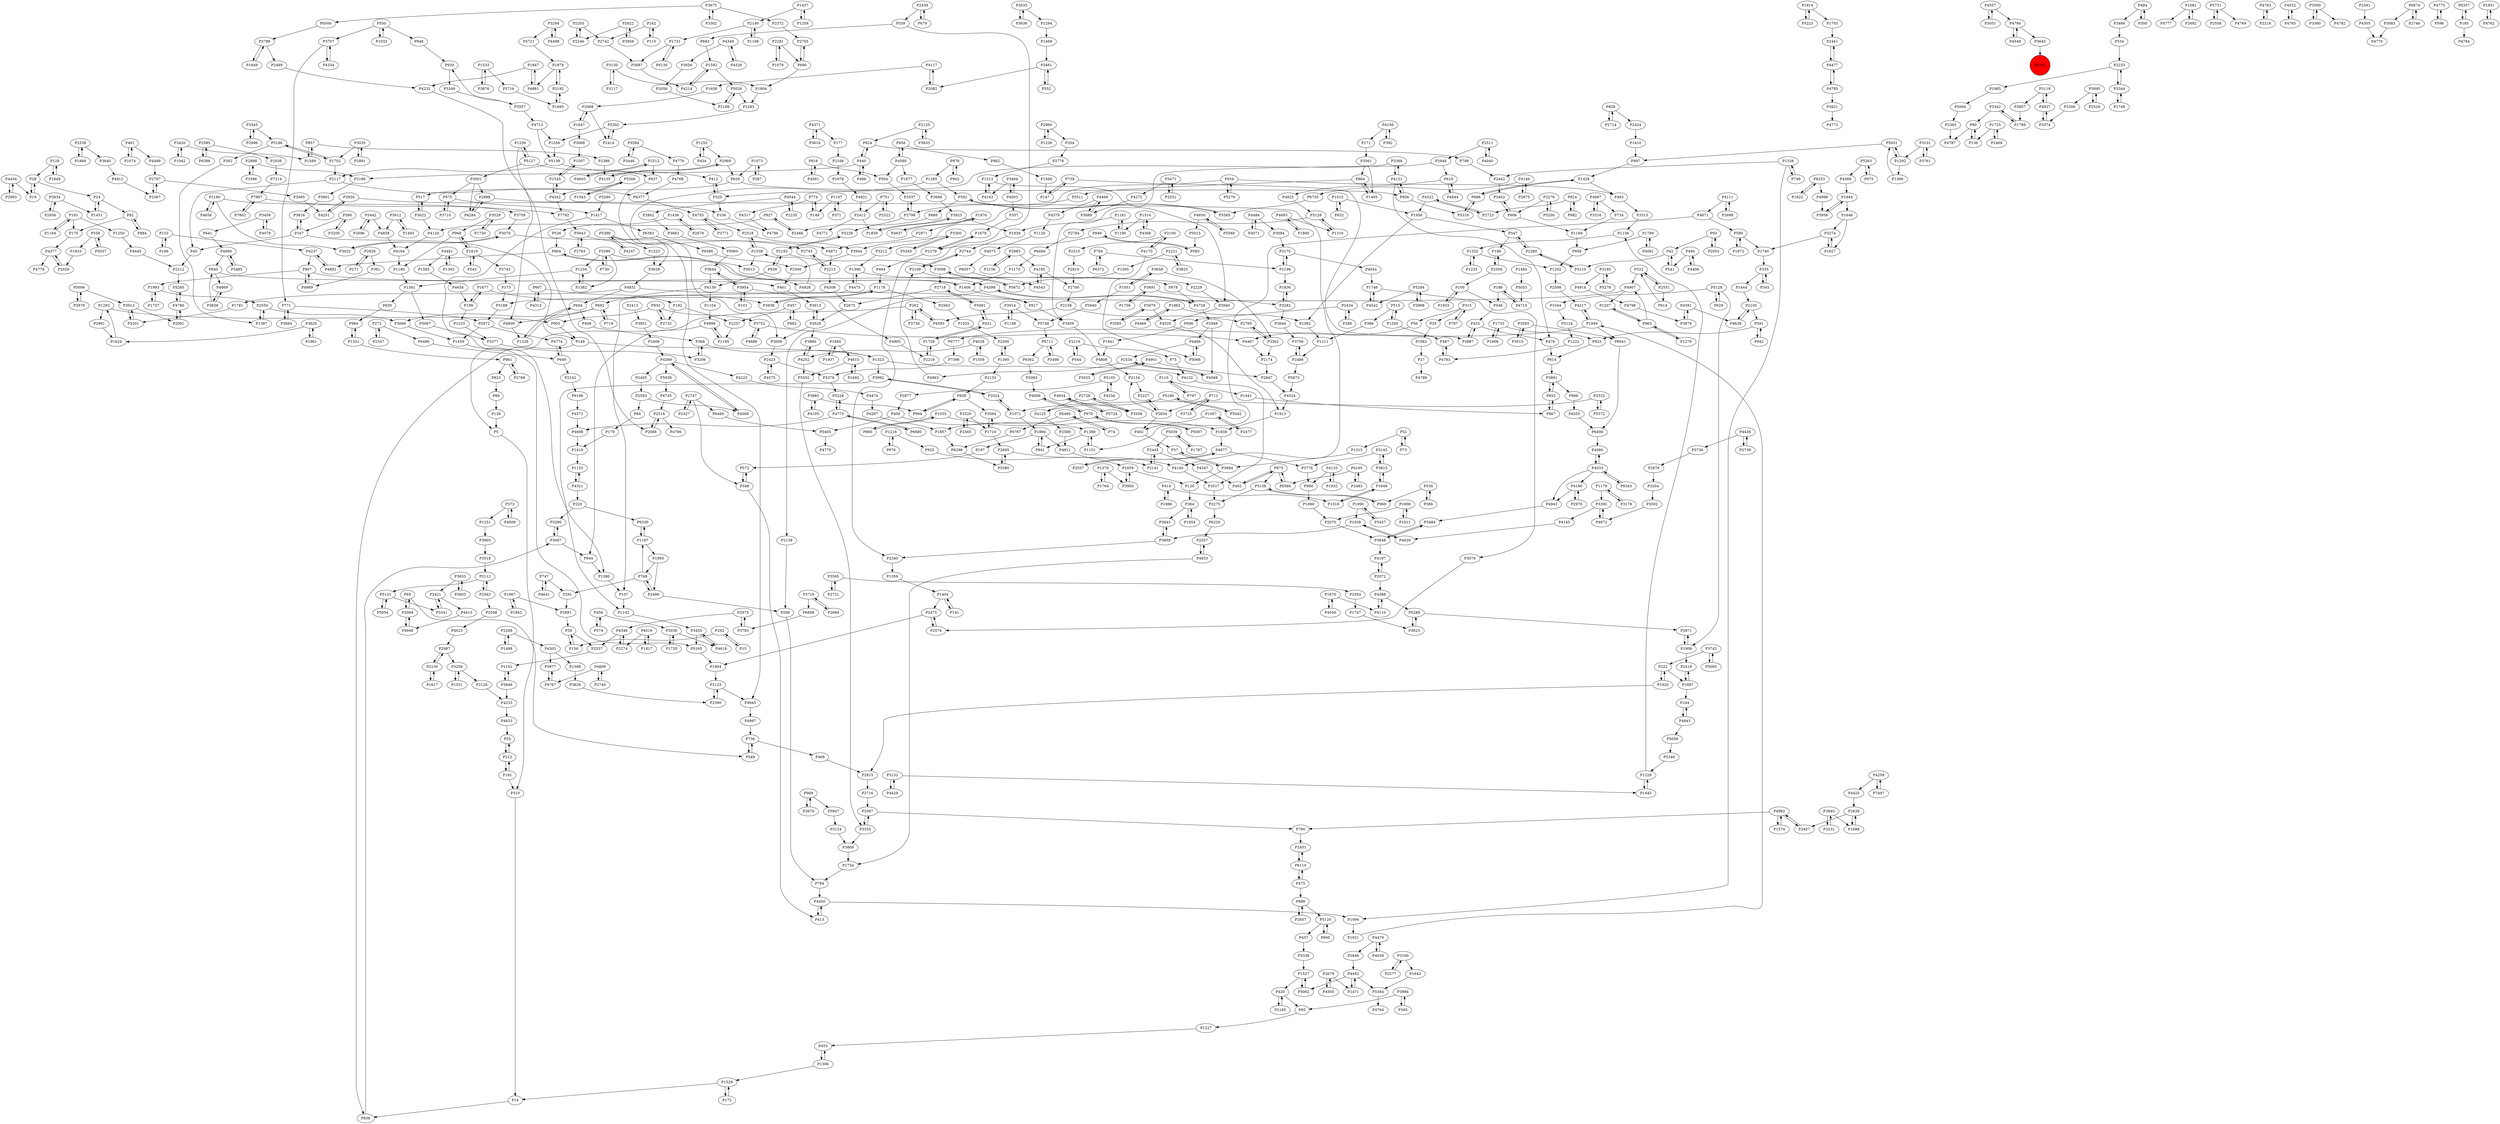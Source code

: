 digraph {
	P1428 -> P493
	P3878 -> P5006
	P4445 -> P2212
	P2442 -> P3402
	P2441 -> P4477
	P28 -> P19
	P4877 -> P2037
	P2072 -> P4197
	P2358 -> P100
	P3977 -> P4767
	P3761 -> P3101
	P1007 -> P2477
	P4067 -> P734
	P4143 -> P1313
	P3645 -> P4761
	P3992 -> P2024
	P2961 -> P1624
	P1559 -> P4028
	P504 -> P3337
	P89 -> P126
	P4466 -> P5066
	P5568 -> P4650
	P1223 -> P3629
	P1007 -> P402
	P839 -> P994
	P1376 -> P1764
	P4033 -> P4180
	P4197 -> P2072
	P2002 -> P4872
	P1252 -> P434
	P14 -> P838
	P768 -> P1197
	P4020 -> P1913
	P1436 -> P526
	P5405 -> P4779
	P2728 -> P4125
	P3648 -> P4197
	P4140 -> P3517
	P4871 -> P2215
	P2219 -> P544
	P4544 -> P2802
	P2930 -> P336
	P2108 -> P4399
	P481 -> P1074
	P3302 -> P3675
	P3913 -> P3201
	P534 -> P2233
	P1894 -> P197
	P335 -> P1444
	P1993 -> P1757
	P35 -> P1082
	P3464 -> P4003
	P1731 -> P6130
	P1809 -> P2418
	P420 -> P2165
	P2993 -> P4454
	P5087 -> P970
	P1404 -> P141
	P4715 -> P188
	P3719 -> P2669
	P4785 -> P3821
	P4117 -> P1658
	P1897 -> P2418
	P898 -> P2657
	P6298 -> P3380
	P1877 -> P3688
	P827 -> P2466
	P2551 -> P914
	P2423 -> P5376
	P2888 -> P6284
	P4755 -> P3771
	P1498 -> P2268
	P1878 -> P2192
	P400 -> P5405
	P3274 -> P1627
	P4349 -> P4326
	P768 -> P2499
	P686 -> P5316
	P1710 -> P2695
	P5131 -> P5054
	P4548 -> P4794
	P4997 -> P736
	P4637 -> P1976
	P4237 -> P907
	P4347 -> P462
	P4575 -> P2423
	P1622 -> P6253
	P1734 -> P784
	P1256 -> P4609
	P5716 -> P1695
	P220 -> P3290
	P4798 -> P3879
	P4251 -> P2930
	P390 -> P167
	P2934 -> P1451
	P857 -> P2386
	P149 -> P774
	P320 -> P336
	P592 -> P669
	P100 -> P1933
	P626 -> P956
	P2565 -> P2520
	P4481 -> P1585
	P2268 -> P1498
	P2340 -> P1359
	P2280 -> P547
	P3442 -> P4858
	P4474 -> P4207
	P1259 -> P1437
	P4943 -> P3484
	P272 -> P6486
	P1725 -> P136
	P4524 -> P1913
	P3742 -> P5093
	P6586 -> P2500
	P949 -> P1279
	P583 -> P949
	P167 -> P40
	P2445 -> P2141
	P1316 -> P3128
	P3051 -> P4557
	P630 -> P984
	P3455 -> P5165
	P6130 -> P1731
	P1857 -> P6298
	P2520 -> P2565
	P3688 -> P3923
	P4492 -> P1471
	P3390 -> P5013
	P3251 -> P3471
	P574 -> P456
	P774 -> P4317
	P1659 -> P3900
	P3938 -> P1178
	P4773 -> P5228
	P541 -> P42
	P487 -> P4783
	P2551 -> P522
	P1081 -> P4777
	P1234 -> P1382
	P1222 -> P4783
	P302 -> P1387
	P930 -> P3349
	P15 -> P292
	P3984 -> P365
	P3124 -> P3800
	P4016 -> P2274
	P2123 -> P2390
	P469 -> P2815
	P1417 -> P1380
	P5066 -> P4466
	P3393 -> P1747
	P1627 -> P3274
	P1382 -> P1234
	P6220 -> P2357
	P5059 -> P5346
	P924 -> P982
	P5552 -> P3355
	P768 -> P291
	P484 -> P300
	P1405 -> P864
	P522 -> P4907
	P771 -> P2972
	P1292 -> P1390
	P90 -> P136
	P580 -> P1972
	P2424 -> P1410
	P288 -> P2434
	P712 -> P3725
	P390 -> P3200
	P7214 -> P7997
	P970 -> P4006
	P1107 -> P371
	P291 -> P2681
	P2747 -> P6460
	P4388 -> P4110
	P3001 -> P6284
	P1617 -> P2130
	P2469 -> P1725
	P4755 -> P2518
	P1094 -> P1921
	P1390 -> P5051
	P3044 -> P3756
	P5105 -> P4256
	P3001 -> P2888
	P5015 -> P583
	P1178 -> P2563
	P4185 -> P2700
	P515 -> P1200
	P82 -> P170
	P624 -> P440
	P924 -> P2723
	P2747 -> P348
	P958 -> P1202
	P4572 -> P4698
	P2105 -> P591
	P4170 -> P5066
	P366 -> P530
	P1533 -> P5716
	P191 -> P1250
	P2875 -> P4146
	P5064 -> P2363
	P153 -> P166
	P2451 -> P6110
	P4346 -> P2537
	P3710 -> P975
	P4945 -> P4997
	P1985 -> P5064
	P1895 -> P4693
	P909 -> P2670
	P2654 -> P2227
	P3035 -> P2891
	P3098 -> P2718
	P695 -> P5120
	P4892 -> P4237
	P335 -> P345
	P7997 -> P7792
	P1073 -> P287
	P3833 -> P2120
	P4557 -> P4794
	P3594 -> P4776
	P3471 -> P4272
	P616 -> P4825
	P5731 -> P2558
	P2215 -> P4308
	P5 -> P310
	P4003 -> P357
	P3821 -> P4772
	P1847 -> P4881
	P4774 -> P649
	P3771 -> P4755
	P3798 -> P1649
	P3840 -> P3231
	P2718 -> P2675
	P2130 -> P2987
	P2216 -> P1729
	P197 -> P572
	P1990 -> P1038
	P3256 -> P1551
	P1082 -> P27
	P4763 -> P2218
	P690 -> P1804
	P2972 -> P1459
	P1015 -> P1956
	P4146 -> P2875
	P1649 -> P3798
	P1949 -> P6041
	P7997 -> P7802
	P95 -> P1227
	P3859 -> P2340
	P1659 -> P120
	P4580 -> P1877
	P4391 -> P3879
	P3022 -> P517
	P1949 -> P6777
	P4522 -> P4765
	P2439 -> P679
	P1170 -> P1408
	P1035 -> P860
	P3653 -> P2421
	P2522 -> P751
	P4877 -> P3776
	P3725 -> P712
	P892 -> P457
	P4222 -> P4474
	P1595 -> P5672
	P2558 -> P5731
	P1677 -> P199
	P3752 -> P4467
	P6330 -> P1197
	P968 -> P1180
	P402 -> P57
	P3420 -> P1589
	P1545 -> P4342
	P1226 -> P604
	P4321 -> P220
	P683 -> P1592
	P1408 -> P904
	P4091 -> P1799
	P6480 -> P74
	P790 -> P2451
	P1313 -> P4143
	P3485 -> P4900
	P2744 -> P2108
	P3342 -> P90
	P2698 -> P4111
	P526 -> P904
	P494 -> P4408
	P7396 -> P5376
	P3743 -> P173
	P2205 -> P2742
	P5289 -> P3971
	P3838 -> P4869
	P4326 -> P4349
	P5200 -> P3276
	P3707 -> P4334
	P4780 -> P2091
	P546 -> P433
	P2174 -> P2847
	P878 -> P4729
	P2888 -> P4140
	P692 -> P719
	P686 -> P1428
	P1624 -> P1293
	P948 -> P930
	P591 -> P942
	P5285 -> P4780
	P6711 -> P3498
	P167 -> P3816
	P1313 -> P3940
	P4794 -> P4548
	P1538 -> P5013
	P2218 -> P4763
	P1169 -> P958
	P4322 -> P1956
	P220 -> P6330
	P5565 -> P592
	P1878 -> P4881
	P1408 -> P817
	P5165 -> P1904
	P1285 -> P3009
	P4468 -> P3889
	P2550 -> P3066
	P2716 -> P3367
	P40 -> P2212
	P1592 -> P5026
	P110 -> P797
	P24 -> P1451
	P1799 -> P4091
	P5093 -> P3742
	P3561 -> P864
	P2414 -> P5303
	P4721 -> P1878
	P4023 -> P2987
	P5180 -> P4125
	P3160 -> P1643
	P3368 -> P4121
	P4927 -> P3118
	P1976 -> P4637
	P433 -> P479
	P2585 -> P6386
	P2520 -> P1710
	P3500 -> P3360
	P3374 -> P4927
	P4121 -> P3368
	P4121 -> P956
	P3900 -> P1659
	P6480 -> P6787
	P440 -> P2186
	P988 -> P4555
	P1331 -> P984
	P73 -> P52
	P5091 -> P431
	P3392 -> P4145
	P3128 -> P2784
	P4006 -> P970
	P2407 -> P4982
	P3895 -> P2529
	P272 -> P2347
	P3623 -> P5289
	P852 -> P867
	P3280 -> P1417
	P365 -> P3984
	P1606 -> P1733
	P4075 -> P6057
	P3009 -> P2423
	P2037 -> P4877
	P182 -> P2732
	P2180 -> P3759
	P3446 -> P3594
	P1417 -> P6383
	P1035 -> P1838
	P558 -> P1833
	P1200 -> P487
	P4901 -> P3025
	P42 -> P541
	P6377 -> P4755
	P4346 -> P2274
	P1306 -> P453
	P2126 -> P4233
	P3565 -> P3393
	P2140 -> P1731
	P624 -> P799
	P3646 -> P1101
	P1507 -> P1545
	P6560 -> P875
	P3083 -> P4770
	P2675 -> P2628
	P3859 -> P3843
	P2165 -> P420
	P2315 -> P2810
	P262 -> P3738
	P2740 -> P4809
	P1730 -> P3528
	P4469 -> P1963
	P1920 -> P222
	P2562 -> P2508
	P6057 -> P4543
	P2357 -> P4833
	P861 -> P823
	P4969 -> P907
	P4467 -> P2174
	P3118 -> P3857
	P530 -> P969
	P1648 -> P3815
	P2971 -> P4871
	P2728 -> P3558
	P1256 -> P5127
	P3905 -> P3518
	P816 -> P4591
	P368 -> P1323
	P5303 -> P1556
	P2802 -> P3883
	P2696 -> P3442
	P6253 -> P1622
	P6680 -> P4773
	P2300 -> P1395
	P1702 -> P5186
	P1731 -> P3687
	P4436 -> P3736
	P1819 -> P3743
	P3282 -> P3044
	P2327 -> P2747
	P939 -> P2193
	P242 -> P2742
	P3341 -> P2421
	P3117 -> P3130
	P5042 -> P5180
	P4776 -> P4768
	P1747 -> P3623
	P616 -> P4644
	P3067 -> P944
	P3282 -> P1836
	P2603 -> P3653
	P4105 -> P3983
	P2654 -> P2134
	P3954 -> P101
	P5284 -> P4542
	P6372 -> P760
	P4825 -> P3128
	P4391 -> P4638
	P4999 -> P1195
	P3658 -> P3362
	P1954 -> P364
	P2134 -> P2227
	P3719 -> P6808
	P2676 -> P3204
	P530 -> P366
	P2512 -> P4605
	P4481 -> P1392
	P292 -> P15
	P547 -> P186
	P3461 -> P552
	P1092 -> P1211
	P6777 -> P7396
	P1746 -> P4542
	P3646 -> P4233
	P799 -> P2442
	P1179 -> P3392
	P1216 -> P976
	P300 -> P484
	P6674 -> P2746
	P128 -> P28
	P656 -> P862
	P3036 -> P1720
	P1389 -> P1151
	P3616 -> P4371
	P4843 -> P5059
	P1692 -> P4615
	P1678 -> P4921
	P626 -> P517
	P2705 -> P690
	P1894 -> P941
	P4833 -> P1734
	P1961 -> P3620
	P739 -> P147
	P42 -> P3110
	P136 -> P90
	P4583 -> P262
	P1781 -> P3201
	P440 -> P496
	P4125 -> P2589
	P1437 -> P2140
	P554 -> P493
	P2423 -> P4575
	P4305 -> P4770
	P3951 -> P2408
	P1044 -> P5124
	P4556 -> P1676
	P2516 -> P4766
	P4120 -> P4164
	P3545 -> P2996
	P1658 -> P2068
	P65 -> P549
	P3691 -> P1706
	P4773 -> P6680
	P4033 -> P4943
	P1956 -> P1092
	P862 -> P1566
	P1202 -> P2598
	P461 -> P3013
	P4256 -> P5105
	P3992 -> P1142
	P5748 -> P6711
	P861 -> P2768
	P3094 -> P3175
	P923 -> P614
	P2563 -> P1025
	P1956 -> P547
	P3342 -> P1789
	P4633 -> P55
	P4484 -> P4071
	P5364 -> P4764
	P2628 -> P3860
	P4693 -> P1316
	P2635 -> P3636
	P4650 -> P5568
	P4544 -> P2235
	P191 -> P1194
	P5051 -> P997
	P52 -> P73
	P3110 -> P2280
	P3684 -> P120
	P2798 -> P3337
	P1468 -> P3461
	P413 -> P4450
	P2975 -> P3783
	P5124 -> P1222
	P1179 -> P3178
	P5511 -> P2798
	P2180 -> P4656
	P4342 -> P7792
	P3979 -> P3585
	P736 -> P549
	P1250 -> P4445
	P3175 -> P4044
	P2486 -> P5873
	P734 -> P1169
	P4713 -> P1556
	P3594 -> P3446
	P4568 -> P2534
	P4477 -> P4785
	P3118 -> P4927
	P244 -> P4843
	P2158 -> P4583
	P2593 -> P64
	P4934 -> P3558
	P2739 -> P4436
	P3891 -> P988
	P2776 -> P1313
	P2574 -> P2475
	P4269 -> P4222
	P4639 -> P4479
	P774 -> P149
	P5091 -> P2718
	P1914 -> P5223
	P5228 -> P4773
	P4269 -> P5939
	P907 -> P4969
	P904 -> P4892
	P3857 -> P1789
	P2898 -> P3386
	P2140 -> P1198
	P2622 -> P3958
	P4557 -> P3051
	P4377 -> P4778
	P4591 -> P816
	P3274 -> P1740
	P4033 -> P4080
	P5731 -> P4769
	P2193 -> P3098
	P315 -> P56
	P5105 -> P2877
	P171 -> P3561
	P3983 -> P994
	P4858 -> P4164
	P186 -> P2358
	P4809 -> P4767
	P1107 -> P149
	P1285 -> P592
	P2593 -> P4569
	P2511 -> P2946
	P4831 -> P1781
	P2072 -> P4388
	P550 -> P948
	P5724 -> P4934
	P4609 -> P1226
	P2483 -> P4165
	P2591 -> P4305
	P315 -> P35
	P4767 -> P3977
	P1445 -> P1229
	P2635 -> P1294
	P2589 -> P4911
	P1197 -> P1965
	P4477 -> P2441
	P93 -> P42
	P1236 -> P2960
	P4067 -> P3316
	P942 -> P591
	P2489 -> P4232
	P550 -> P1033
	P4881 -> P1847
	P147 -> P739
	P5223 -> P1914
	P1679 -> P1279
	P3752 -> P4686
	P4040 -> P2511
	P3032 -> P3070
	P3367 -> P3355
	P543 -> P1819
	P1920 -> P2815
	P2714 -> P828
	P2692 -> P1081
	P1729 -> P431
	P2987 -> P3256
	P4165 -> P6560
	P1180 -> P1381
	P994 -> P839
	P2598 -> P4217
	P2421 -> P3341
	P3940 -> P4020
	P1894 -> P4911
	P400 -> P1389
	P1294 -> P1468
	P1437 -> P1259
	P3984 -> P95
	P2987 -> P2130
	P3368 -> P320
	P3914 -> P5748
	P3815 -> P1648
	P2268 -> P4303
	P1292 -> P5051
	P4775 -> P596
	P3160 -> P2577
	P2386 -> P4135
	P7497 -> P4258
	P5939 -> P6745
	P2500 -> P461
	P817 -> P3459
	P3653 -> P2603
	P2372 -> P2705
	P1326 -> P749
	P4247 -> P5389
	P784 -> P4450
	P4927 -> P3374
	P4928 -> P1538
	P1538 -> P2518
	P6253 -> P4998
	P3195 -> P4914
	P3066 -> P1459
	P2193 -> P939
	P1543 -> P5266
	P1648 -> P1318
	P3128 -> P1316
	P522 -> P2551
	P1451 -> P24
	P3067 -> P3290
	P6466 -> P1170
	P1126 -> P4075
	P320 -> P412
	P4111 -> P2698
	P2562 -> P2112
	P5026 -> P2283
	P3458 -> P4079
	P434 -> P1252
	P2960 -> P1236
	P1703 -> P2441
	P1293 -> P905
	P3085 -> P4251
	P2198 -> P3175
	P2192 -> P1695
	P1441 -> P867
	P315 -> P767
	P153 -> P4237
	P1038 -> P3859
	P978 -> P902
	P1181 -> P1190
	P2367 -> P2797
	P3377 -> P3206
	P2405 -> P2593
	P2466 -> P827
	P2024 -> P1071
	P1033 -> P550
	P2228 -> P3940
	P3956 -> P1944
	P456 -> P574
	P3025 -> P4901
	P2082 -> P4117
	P3687 -> P4214
	P2970 -> P4180
	P5051 -> P1292
	P4028 -> P4252
	P939 -> P4139
	P760 -> P6372
	P1323 -> P4132
	P494 -> P541
	P1592 -> P4214
	P3825 -> P2221
	P5120 -> P695
	P949 -> P583
	P898 -> P5120
	P3098 -> P5672
	P287 -> P1073
	P2768 -> P861
	P2797 -> P2367
	P1585 -> P4654
	P222 -> P1897
	P3901 -> P3816
	P4808 -> P2134
	P1545 -> P1507
	P4907 -> P3188
	P3675 -> P2372
	P2100 -> P2315
	P2670 -> P909
	P2723 -> P4322
	P5389 -> P3629
	P2242 -> P6196
	P4269 -> P2405
	P614 -> P3891
	P5139 -> P2117
	P3068 -> P1507
	P749 -> P1326
	P1841 -> P4808
	P6357 -> P185
	P2678 -> P1436
	P592 -> P5565
	P970 -> P1857
	P3206 -> P368
	P1151 -> P1389
	P262 -> P4583
	P2024 -> P3992
	P6460 -> P5405
	P4111 -> P4671
	P596 -> P4775
	P2628 -> P3013
	P2068 -> P1647
	P4569 -> P4269
	P1404 -> P2475
	P4901 -> P2847
	P120 -> P364
	P6711 -> P6362
	P4982 -> P790
	P1235 -> P1332
	P2695 -> P4140
	P606 -> P1169
	P2960 -> P204
	P2518 -> P3944
	P1944 -> P3956
	P6041 -> P6406
	P212 -> P55
	P4479 -> P4639
	P4003 -> P3464
	P904 -> P1408
	P115 -> P242
	P2233 -> P1985
	P2518 -> P1538
	P56 -> P4467
	P3315 -> P1136
	P166 -> P153
	P1967 -> P2681
	P1181 -> P1839
	P2639 -> P2407
	P3675 -> P6500
	P606 -> P3402
	P4156 -> P171
	P679 -> P2439
	P3390 -> P1382
	P4729 -> P2948
	P3640 -> P4912
	P4233 -> P4633
	P2550 -> P1387
	P4912 -> P2367
	P550 -> P3707
	P310 -> P14
	P747 -> P4641
	P204 -> P2776
	P2186 -> P3901
	P1972 -> P580
	P4146 -> P6735
	P969 -> P5138
	P2508 -> P4023
	P852 -> P3891
	P3101 -> P3761
	P5672 -> P3098
	P5940 -> P5748
	P4914 -> P4798
	P75 -> P4132
	P1190 -> P1181
	P5873 -> P4524
	P1211 -> P2486
	P4133 -> P1932
	P1921 -> P1949
	P3188 -> P2972
	P1315 -> P3684
	P6196 -> P4572
	P5062 -> P1527
	P667 -> P182
	P5006 -> P3913
	P760 -> P2198
	P6110 -> P475
	P2108 -> P2744
	P4044 -> P1746
	P2212 -> P5285
	P172 -> P1529
	P554 -> P5279
	P3195 -> P5278
	P2946 -> P3459
	P4408 -> P494
	P1646 -> P3274
	P604 -> P1226
	P357 -> P1679
	P3691 -> P3282
	P3620 -> P1624
	P2088 -> P2516
	P3838 -> P840
	P840 -> P461
	P515 -> P386
	P2534 -> P4568
	P1574 -> P4982
	P1804 -> P2283
	P1234 -> P1381
	P1746 -> P3076
	P2534 -> P4963
	P6110 -> P2451
	P2084 -> P65
	P4729 -> P4399
	P52 -> P1315
	P5289 -> P3623
	P2130 -> P1617
	P364 -> P1954
	P2763 -> P5643
	P2679 -> P4505
	P3362 -> P2769
	P4232 -> P2088
	P3883 -> P5060
	P2056 -> P2199
	P5128 -> P1044
	P4170 -> P2100
	P1749 -> P3344
	P4809 -> P2740
	P5006 -> P3878
	P2227 -> P2654
	P2439 -> P539
	P3891 -> P852
	P408 -> P368
	P1937 -> P1850
	P199 -> P1677
	P6745 -> P2516
	P1251 -> P3905
	P3564 -> P1710
	P875 -> P462
	P2221 -> P1595
	P4121 -> P479
	P1551 -> P3256
	P1914 -> P1703
	P3022 -> P4120
	P1965 -> P768
	P1963 -> P4469
	P5060 -> P3644
	P414 -> P1318
	P1153 -> P4321
	P982 -> P924
	P4117 -> P2082
	P2123 -> P4945
	P126 -> P5
	P2120 -> P624
	P364 -> P3843
	P2198 -> P1836
	P74 -> P6480
	P914 -> P522
	P547 -> P2280
	P3130 -> P1804
	P179 -> P1419
	P984 -> P1331
	P864 -> P5511
	P4214 -> P1592
	P1227 -> P453
	P1071 -> P1894
	P1216 -> P925
	P4650 -> P5015
	P110 -> P1441
	P2026 -> P4377
	P907 -> P1993
	P3783 -> P2975
	P1789 -> P3342
	P59 -> P2537
	P860 -> P1035
	P5026 -> P2199
	P2105 -> P4638
	P1904 -> P2123
	P496 -> P440
	P2798 -> P5226
	P649 -> P2242
	P3923 -> P1839
	P907 -> P2228
	P909 -> P3947
	P816 -> P504
	P823 -> P89
	P3013 -> P2628
	P4644 -> P616
	P101 -> P3954
	P5278 -> P3195
	P453 -> P1306
	P1396 -> P4475
	P2274 -> P4346
	P2445 -> P4347
	P857 -> P1589
	P2975 -> P4346
	P3889 -> P4468
	P2769 -> P3362
	P4139 -> P692
	P1527 -> P5062
	P4145 -> P4629
	P4638 -> P2105
	P82 -> P884
	P1419 -> P1153
	P1740 -> P335
	P2486 -> P3756
	P5372 -> P2532
	P1849 -> P128
	P2408 -> P4269
	P4454 -> P2993
	P4499 -> P2797
	P3528 -> P1730
	P3515 -> P3593
	P4831 -> P817
	P5316 -> P686
	P4693 -> P1895
	P1676 -> P4110
	P4963 -> P2108
	P3355 -> P3367
	P3558 -> P2728
	P4371 -> P177
	P2639 -> P1688
	P1195 -> P4999
	P1527 -> P420
	P902 -> P978
	P2412 -> P1859
	P2156 -> P2983
	P1932 -> P4133
	P667 -> P4313
	P1025 -> P2300
	P3256 -> P2126
	P4080 -> P4033
	P6735 -> P5565
	P4313 -> P667
	P3798 -> P2489
	P1178 -> P3938
	P5186 -> P302
	P3200 -> P390
	P4399 -> P2138
	P3466 -> P534
	P2810 -> P2700
	P1886 -> P414
	P4905 -> P2216
	P1566 -> P147
	P6386 -> P2585
	P440 -> P624
	P1293 -> P2961
	P27 -> P4788
	P730 -> P3390
	P1136 -> P1332
	P963 -> P4907
	P177 -> P2166
	P3612 -> P1493
	P475 -> P898
	P692 -> P4609
	P5389 -> P1223
	P956 -> P5316
	P4133 -> P980
	P4342 -> P1545
	P2233 -> P3344
	P3684 -> P57
	P371 -> P1107
	P1436 -> P2678
	P4872 -> P3392
	P4207 -> P1857
	P2215 -> P2745
	P348 -> P572
	P2826 -> P361
	P3076 -> P2574
	P1207 -> P963
	P475 -> P6110
	P3979 -> P4020
	P2877 -> P400
	P2695 -> P3380
	P3498 -> P6711
	P3944 -> P2500
	P457 -> P892
	P4165 -> P2483
	P2646 -> P4492
	P4272 -> P3889
	P1395 -> P2133
	P4686 -> P3752
	P1060 -> P2070
	P457 -> P2257
	P2100 -> P4170
	P3145 -> P3776
	P1051 -> P5940
	P348 -> P413
	P1318 -> P1648
	P1081 -> P2692
	P1229 -> P1445
	P2669 -> P3719
	P1729 -> P2216
	P188 -> P546
	P4258 -> P7497
	P4454 -> P19
	P1799 -> P958
	P4164 -> P1180
	P3971 -> P1809
	P1229 -> P1136
	P3392 -> P4872
	P1252 -> P2069
	P1993 -> P2550
	P1038 -> P4629
	P2281 -> P1078
	P5131 -> P3341
	P2983 -> P4185
	P6543 -> P4033
	P1556 -> P5139
	P1381 -> P630
	P3204 -> P2002
	P3035 -> P1702
	P5279 -> P554
	P4252 -> P3860
	P1279 -> P464
	P188 -> P4715
	P1787 -> P5039
	P905 -> P148
	P3913 -> P2091
	P5138 -> P2275
	P1859 -> P3923
	P933 -> P2732
	P4900 -> P840
	P4998 -> P3956
	P2887 -> P433
	P1326 -> P1094
	P368 -> P3206
	P373 -> P1251
	P3557 -> P4713
	P554 -> P5212
	P6406 -> P4080
	P2742 -> P3687
	P4589 -> P1944
	P5053 -> P4715
	P1942 -> P1967
	P4921 -> P2412
	P1695 -> P2192
	P4016 -> P1817
	P4629 -> P1038
	P2280 -> P3110
	P3294 -> P4721
	P199 -> P1233
	P5338 -> P1527
	P2537 -> P1101
	P336 -> P4786
	P944 -> P1380
	P59 -> P156
	P978 -> P1285
	P1197 -> P6330
	P3675 -> P3302
	P3636 -> P2635
	P4071 -> P4484
	P2221 -> P3825
	P3459 -> P4808
	P2084 -> P4948
	P3658 -> P1051
	P3471 -> P3251
	P2117 -> P6377
	P3300 -> P5345
	P2948 -> P4466
	P2180 -> P3032
	P544 -> P2219
	P3742 -> P222
	P4907 -> P1207
	P5263 -> P4589
	P1194 -> P191
	P3694 -> P771
	P3561 -> P1405
	P3518 -> P2112
	P1725 -> P2469
	P2091 -> P4780
	P751 -> P2522
	P464 -> P1178
	P2138 -> P208
	P2983 -> P2156
	P19 -> P28
	P4948 -> P2084
	P2972 -> P4774
	P2499 -> P208
	P433 -> P2887
	P2363 -> P4787
	P6808 -> P3783
	P170 -> P4377
	P7802 -> P7997
	P3402 -> P606
	P2679 -> P1471
	P1808 -> P2070
	P1380 -> P107
	P1976 -> P2971
	P3276 -> P606
	P690 -> P2705
	P747 -> P291
	P4466 -> P2534
	P3500 -> P4782
	P1811 -> P1808
	P1314 -> P4368
	P3367 -> P790
	P1323 -> P3992
	P1270 -> P963
	P4671 -> P1151
	P373 -> P4509
	P5263 -> P675
	P2112 -> P2562
	P1392 -> P4481
	P4505 -> P2679
	P2421 -> P4415
	P3380 -> P2695
	P1819 -> P543
	P1588 -> P3626
	P173 -> P3188
	P1071 -> P2024
	P3876 -> P1533
	P3344 -> P2233
	P414 -> P1886
	P3629 -> P4831
	P4180 -> P2970
	P968 -> P1819
	P2070 -> P3648
	P7792 -> P5643
	P479 -> P614
	P3355 -> P3800
	P3484 -> P3648
	P345 -> P335
	P2746 -> P6674
	P2347 -> P272
	P2275 -> P6220
	P3626 -> P2390
	P4450 -> P1094
	P1990 -> P5457
	P1702 -> P2117
	P980 -> P1060
	P5643 -> P2763
	P3455 -> P4618
	P976 -> P1216
	P3344 -> P1749
	P2654 -> P402
	P3759 -> P3070
	P637 -> P4945
	P4618 -> P3455
	P431 -> P5091
	P517 -> P3022
	P1389 -> P941
	P2585 -> P2036
	P1104 -> P4999
	P262 -> P5
	P2338 -> P1899
	P3656 -> P2056
	P2257 -> P1195
	P4656 -> P2180
	P1078 -> P2281
	P875 -> P5138
	P1529 -> P14
	P4475 -> P1396
	P55 -> P212
	P2577 -> P3160
	P222 -> P1920
	P3316 -> P4067
	P3840 -> P1688
	P93 -> P2053
	P3843 -> P3859
	P632 -> P1015
	P549 -> P736
	P2732 -> P933
	P456 -> P3036
	P181 -> P310
	P3860 -> P4252
	P4615 -> P5552
	P591 -> P923
	P1074 -> P481
	P2036 -> P7214
	P4436 -> P2739
	P3294 -> P4498
	P1850 -> P4615
	P3517 -> P2275
	P5127 -> P637
	P4654 -> P199
	P3958 -> P2622
	P4033 -> P6543
	P580 -> P1740
	P4765 -> P4522
	P975 -> P1417
	P181 -> P212
	P167 -> P148
	P3442 -> P2696
	P828 -> P2424
	P242 -> P115
	P4399 -> P4729
	P65 -> P2084
	P2747 -> P2327
	P1676 -> P4556
	P4492 -> P5062
	P4773 -> P4698
	P2700 -> P2158
	P3895 -> P3306
	P4999 -> P944
	P5128 -> P1809
	P4303 -> P3977
	P2141 -> P2445
	P191 -> P170
	P4349 -> P3656
	P5376 -> P5228
	P3132 -> P1445
	P2477 -> P1007
	P970 -> P5087
	P1647 -> P3068
	P5039 -> P1787
	P493 -> P3315
	P5643 -> P2745
	P558 -> P5037
	P4237 -> P4892
	P1200 -> P515
	P5139 -> P412
	P1410 -> P997
	P2934 -> P2936
	P4371 -> P3616
	P2219 -> P75
	P4780 -> P5285
	P3776 -> P980
	P712 -> P2654
	P3276 -> P5200
	P2681 -> P59
	P3620 -> P1961
	P827 -> P4120
	P696 -> P1841
	P5266 -> P1543
	P3914 -> P1188
	P4217 -> P1949
	P1493 -> P3612
	P5120 -> P437
	P431 -> P1729
	P1897 -> P244
	P2499 -> P768
	P2532 -> P5372
	P128 -> P1849
	P1706 -> P3691
	P1188 -> P3914
	P875 -> P6560
	P6362 -> P2093
	P3644 -> P3954
	P6674 -> P3083
	P3738 -> P262
	P1808 -> P1811
	P2390 -> P2123
	P6284 -> P2888
	P2797 -> P3085
	P2511 -> P4040
	P3923 -> P1859
	P5037 -> P558
	P736 -> P469
	P5180 -> P5042
	P4269 -> P4569
	P4475 -> P107
	P975 -> P3710
	P3130 -> P3117
	P1042 -> P3420
	P3557 -> P930
	P1757 -> P1993
	P437 -> P5338
	P5039 -> P2445
	P5226 -> P2193
	P1764 -> P1376
	P4641 -> P747
	P4698 -> P1419
	P2826 -> P271
	P3337 -> P2798
	P1331 -> P861
	P4833 -> P2357
	P1332 -> P1235
	P5266 -> P4342
	P148 -> P838
	P4079 -> P3458
	P3593 -> P6041
	P412 -> P320
	P1836 -> P3282
	P3998 -> P5284
	P1963 -> P1092
	P767 -> P315
	P1051 -> P3658
	P539 -> P2340
	P884 -> P82
	P2948 -> P4568
	P1381 -> P5067
	P185 -> P6357
	P3464 -> P4143
	P3175 -> P2198
	P4498 -> P3294
	P1933 -> P100
	P3800 -> P1734
	P1733 -> P923
	P2205 -> P2246
	P5067 -> P3377
	P484 -> P3466
	P3420 -> P1042
	P4831 -> P604
	P24 -> P82
	P2412 -> P4771
	P3458 -> P641
	P4843 -> P244
	P156 -> P59
	P2069 -> P626
	P2946 -> P616
	P4377 -> P2026
	P649 -> P4774
	P2622 -> P2246
	P4388 -> P5289
	P3593 -> P3515
	P3585 -> P3979
	P4258 -> P4425
	P1332 -> P1202
	P1326 -> P2442
	P2898 -> P2186
	P5284 -> P3998
	P2192 -> P1878
	P669 -> P2466
	P271 -> P2826
	P1688 -> P2639
	P4110 -> P4388
	P90 -> P4787
	P2120 -> P3833
	P1817 -> P4016
	P1428 -> P686
	P867 -> P852
	P3036 -> P4618
	P840 -> P4869
	P4185 -> P4543
	P4605 -> P2512
	P1847 -> P4232
	P1733 -> P1606
	P2413 -> P3951
	P6383 -> P6586
	P1965 -> P2499
	P4139 -> P1104
	P4492 -> P5364
	P2936 -> P2934
	P4303 -> P1588
	P2358 -> P186
	P4028 -> P1559
	P797 -> P110
	P57 -> P3684
	P3947 -> P3124
	P1589 -> P857
	P3612 -> P4858
	P771 -> P3694
	P1833 -> P2026
	P392 -> P4156
	P2246 -> P2205
	P4135 -> P2069
	P1529 -> P172
	P1484 -> P5053
	P1459 -> P5165
	P462 -> P875
	P839 -> P3564
	P6486 -> P649
	P1643 -> P5364
	P1819 -> P968
	P1396 -> P878
	P4252 -> P5552
	P4869 -> P3838
	P3132 -> P4429
	P3386 -> P2898
	P2532 -> P1071
	P552 -> P3461
	P3816 -> P167
	P997 -> P1428
	P5127 -> P3001
	P107 -> P1142
	P2283 -> P5303
	P420 -> P95
	P572 -> P348
	P3954 -> P3644
	P1142 -> P3455
	P208 -> P784
	P4543 -> P4185
	P3001 -> P975
	P3736 -> P2676
	P3390 -> P730
	P1314 -> P1190
	P4934 -> P5724
	P3879 -> P4391
	P838 -> P3067
	P292 -> P156
	P963 -> P1207
	P4429 -> P3132
	P1851 -> P4762
	P4180 -> P4943
	P4132 -> P3517
	P2199 -> P5026
	P4479 -> P2646
	P3362 -> P2174
	P5346 -> P1229
	P100 -> P546
	P4334 -> P3707
	P1838 -> P4877
	P386 -> P1211
	P3545 -> P5186
	P2434 -> P696
	P3360 -> P3500
	P2053 -> P93
	P4509 -> P373
	P4542 -> P1746
	P4415 -> P4948
	P3290 -> P3067
	P5013 -> P4928
	P3145 -> P3815
	P5127 -> P1256
	P2516 -> P2088
	P5212 -> P1396
	P864 -> P1405
	P28 -> P24
	P148 -> P1323
	P1101 -> P3646
	P4911 -> P1659
	P3101 -> P1292
	P5389 -> P4247
	P4762 -> P1851
	P4982 -> P1574
	P3565 -> P2721
	P2718 -> P5091
	P3648 -> P3484
	P2996 -> P3545
	P4580 -> P656
	P2475 -> P2574
	P629 -> P5128
	P4468 -> P4379
	P3815 -> P3145
	P3954 -> P4905
	P1949 -> P4217
	P1677 -> P3938
	P4484 -> P3094
	P3528 -> P968
	P3178 -> P1179
	P361 -> P4969
	P1198 -> P2140
	P2166 -> P1678
	P4982 -> P2407
	P4580 -> P504
	P4794 -> P3645
	P1306 -> P1529
	P5303 -> P2414
	P2930 -> P4251
	P5186 -> P1702
	P4768 -> P6377
	P2117 -> P40
	P4783 -> P487
	P4450 -> P413
	P3201 -> P3913
	P5457 -> P1990
	P2158 -> P2769
	P1387 -> P2550
	P3707 -> P771
	P1395 -> P2300
	P4322 -> P2723
	P3983 -> P4105
	P656 -> P4580
	P751 -> P2412
	P2338 -> P3640
	P4156 -> P392
	P1646 -> P1627
	P1710 -> P3564
	P4379 -> P1126
	P2847 -> P4524
	P1359 -> P1404
	P3756 -> P2486
	P692 -> P3066
	P4368 -> P1314
	P1533 -> P3876
	P4900 -> P3485
	P2891 -> P3035
	P1015 -> P632
	P212 -> P181
	P4615 -> P1692
	P2068 -> P2414
	P1899 -> P2338
	P4317 -> P4786
	P2529 -> P3895
	P3644 -> P4139
	P539 -> P683
	P185 -> P4784
	P2069 -> P4135
	P1233 -> P3377
	P675 -> P5263
	P3349 -> P3557
	P963 -> P1270
	P2721 -> P3565
	P2657 -> P898
	P2475 -> P1904
	P3461 -> P2082
	P4425 -> P2639
	P1279 -> P1679
	P2418 -> P1897
	P4555 -> P6406
	P182 -> P2257
	P2193 -> P5226
	P2784 -> P6466
	P739 -> P2887
	P4671 -> P580
	P2112 -> P5131
	P481 -> P4499
	P2093 -> P4006
	P1647 -> P2068
	P64 -> P179
	P3070 -> P3032
	P3231 -> P3840
	P6500 -> P3798
	P1720 -> P3036
	P2281 -> P690
	P2815 -> P2716
	P1839 -> P2744
	P1471 -> P4492
	P3390 -> P1234
	P4321 -> P1153
	P6787 -> P6298
	P719 -> P692
	P5128 -> P629
	P2434 -> P288
	P925 -> P2141
	P828 -> P2714
	P2235 -> P4544
	P4713 -> P5139
	P4785 -> P4477
	P2745 -> P2215
	P2512 -> P637
	P1850 -> P1937
	P3070 -> P4871
	P5138 -> P969
	P933 -> P3752
	P5054 -> P5131
	P956 -> P4121
	P2133 -> P839
	P604 -> P408
	P5345 -> P3300
	P1444 -> P2105
	P1809 -> P3971
	P3306 -> P3374
	P641 -> P4900
	P1376 -> P3900
	P933 -> P905
	P1967 -> P1942
	P941 -> P1894
	P1073 -> P626
	P1944 -> P1646
	P2628 -> P3009
	P4308 -> P2675
	P3300 -> P3944
	P1913 -> P1838
	P141 -> P1404
	P4761 [shape=circle]
	P4761 [style=filled]
	P4761 [fillcolor=red]
}